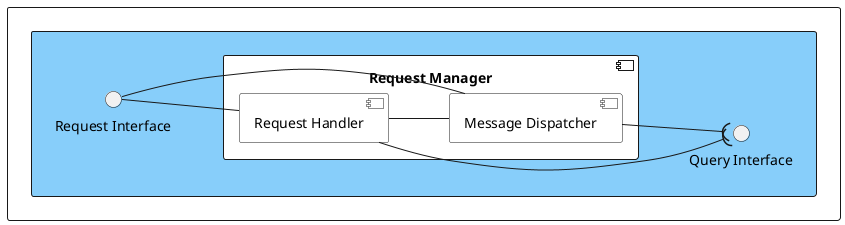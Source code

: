 @startuml

@startuml
'!theme cerulean
'!theme materia-outline
'skinparam style strictuml
'skinparam monochrome true
'skinparam RoundCorner 15
'skinparam Linetype polyline
'skinparam Linetype ortho
left to right direction
skinparam componentStyle uml2

rectangle {

    rectangle #LightSkyBlue {
        
        
        component "Request Manager"#white{

        '---------------------------------
        ' set colorColor
        [Request Handler]#white
        [Message Dispatcher]#white
        
        '---------------------------------

        }

        Interface "Query Interface" as QueryInt
        
        Interface "Request Interface" as RequestInt
        
        [Request Handler]-d-(QueryInt
        [Message Dispatcher]-d-(QueryInt


        [Request Handler]-u-RequestInt
        [Message Dispatcher]-u-RequestInt

        [Request Handler]--[Message Dispatcher]
        
    }
}





@enduml